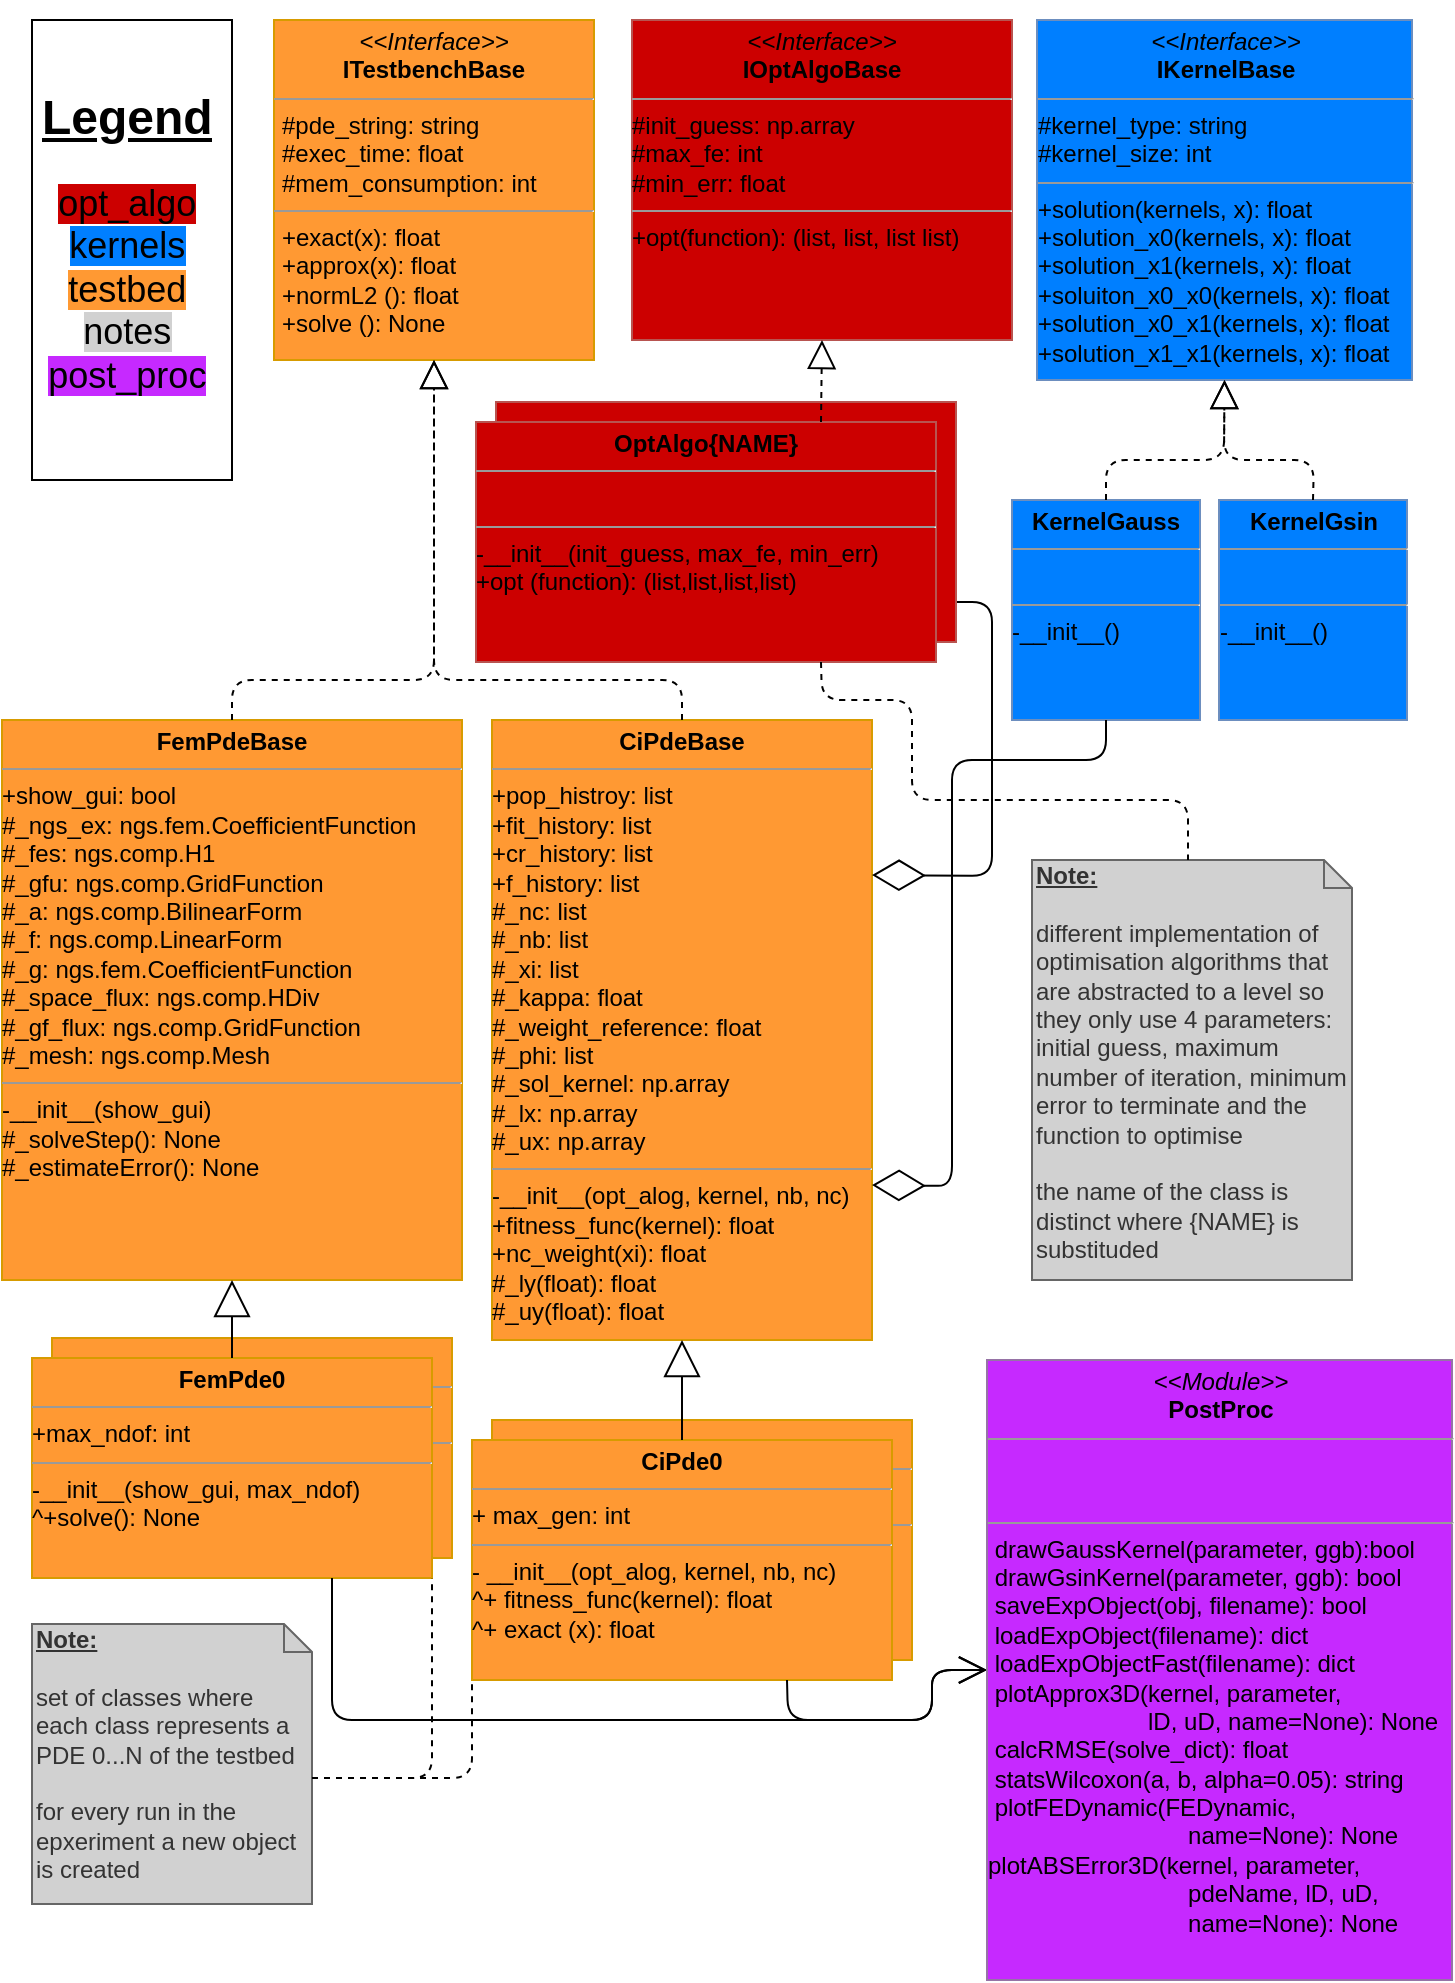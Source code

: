 <mxfile version="13.3.9" type="device"><diagram name="Page-1" id="c4acf3e9-155e-7222-9cf6-157b1a14988f"><mxGraphModel dx="1087" dy="941" grid="1" gridSize="10" guides="1" tooltips="1" connect="1" arrows="1" fold="1" page="1" pageScale="1" pageWidth="850" pageHeight="1100" background="#ffffff" math="0" shadow="0"><root><mxCell id="0"/><mxCell id="1" parent="0"/><mxCell id="mOhR2xE8CFZFWW8473Mu-9" value="&lt;p style=&quot;margin: 0px ; margin-top: 4px ; text-align: center&quot;&gt;&lt;br&gt;&lt;/p&gt;&lt;hr size=&quot;1&quot;&gt;&lt;div&gt;&lt;br&gt;&lt;/div&gt;&lt;hr size=&quot;1&quot;&gt;&lt;p style=&quot;margin: 0px ; margin-left: 4px&quot;&gt;&lt;br&gt;&lt;/p&gt;" style="verticalAlign=top;align=left;overflow=fill;fontSize=12;fontFamily=Helvetica;html=1;fillColor=#FF9933;strokeColor=#d79b00;" parent="1" vertex="1"><mxGeometry x="270" y="710" width="210" height="120" as="geometry"/></mxCell><mxCell id="mOhR2xE8CFZFWW8473Mu-8" value="&lt;p style=&quot;margin: 0px ; margin-top: 4px ; text-align: center&quot;&gt;&lt;br&gt;&lt;/p&gt;&lt;hr size=&quot;1&quot;&gt;&lt;div&gt;&lt;br&gt;&lt;/div&gt;&lt;hr size=&quot;1&quot;&gt;&lt;p style=&quot;margin: 0px ; margin-left: 4px&quot;&gt;&lt;br&gt;&lt;/p&gt;" style="verticalAlign=top;align=left;overflow=fill;fontSize=12;fontFamily=Helvetica;html=1;fillColor=#FF9933;strokeColor=#d79b00;" parent="1" vertex="1"><mxGeometry x="50" y="669" width="200" height="110" as="geometry"/></mxCell><mxCell id="5d2195bd80daf111-18" value="&lt;p style=&quot;margin: 0px ; margin-top: 4px ; text-align: center&quot;&gt;&lt;i&gt;&amp;lt;&amp;lt;Interface&amp;gt;&amp;gt;&lt;/i&gt;&lt;br&gt;&lt;b&gt;ITestbenchBase&lt;/b&gt;&lt;/p&gt;&lt;hr size=&quot;1&quot;&gt;&lt;p style=&quot;margin: 0px ; margin-left: 4px&quot;&gt;#pde_string: string&lt;br&gt;#exec_time: float&lt;/p&gt;&lt;p style=&quot;margin: 0px ; margin-left: 4px&quot;&gt;#mem_consumption: int&lt;br&gt;&lt;/p&gt;&lt;hr size=&quot;1&quot;&gt;&lt;p style=&quot;margin: 0px ; margin-left: 4px&quot;&gt;+exact(x): float&lt;br&gt;+approx(x): float&lt;/p&gt;&lt;p style=&quot;margin: 0px ; margin-left: 4px&quot;&gt;+normL2 (): float&lt;/p&gt;&lt;p style=&quot;margin: 0px ; margin-left: 4px&quot;&gt;+solve (): None&lt;br&gt;&lt;/p&gt;" style="verticalAlign=top;align=left;overflow=fill;fontSize=12;fontFamily=Helvetica;html=1;rounded=0;shadow=0;comic=0;labelBackgroundColor=none;strokeWidth=1;fillColor=#FF9933;strokeColor=#d79b00;" parent="1" vertex="1"><mxGeometry x="161" y="10" width="160" height="170" as="geometry"/></mxCell><mxCell id="OqN1oSKdxXawtuKfXdIL-16" value="&lt;p style=&quot;margin: 0px ; margin-top: 4px ; text-align: center&quot;&gt;&lt;i&gt;&amp;lt;&amp;lt;Interface&amp;gt;&amp;gt;&lt;/i&gt;&lt;br&gt;&lt;b&gt;IKernelBase&lt;/b&gt;&lt;/p&gt;&lt;hr size=&quot;1&quot;&gt;&lt;div&gt;#kernel_type: string&lt;/div&gt;&lt;div&gt;#kernel_size: int&lt;/div&gt;&lt;hr size=&quot;1&quot;&gt;&lt;div&gt;+solution(kernels, x): float&lt;/div&gt;&lt;div&gt;+solution_x0(kernels, x): float&lt;br&gt;&lt;/div&gt;&lt;div&gt;+solution_x1(kernels, x): float&lt;br&gt;&lt;/div&gt;&lt;div&gt;+soluiton_x0_x0(kernels, x): float&lt;br&gt;&lt;/div&gt;&lt;div&gt;+solution_x0_x1(kernels, x): float&lt;br&gt;&lt;/div&gt;&lt;div&gt;+solution_x1_x1(kernels, x): float&lt;/div&gt;" style="verticalAlign=top;align=left;overflow=fill;fontSize=12;fontFamily=Helvetica;html=1;rounded=0;shadow=0;comic=0;labelBackgroundColor=none;strokeWidth=1;fillColor=#007FFF;strokeColor=#6c8ebf;" parent="1" vertex="1"><mxGeometry x="542.5" y="10" width="187.5" height="180" as="geometry"/></mxCell><mxCell id="xsPXz_OzfztTlI7cCrGP-11" value="&lt;p style=&quot;margin: 0px ; margin-top: 4px ; text-align: center&quot;&gt;&lt;b&gt;FemPdeBase&lt;/b&gt;&lt;br&gt;&lt;/p&gt;&lt;hr size=&quot;1&quot;&gt;&lt;div&gt;+show_gui: bool &lt;br&gt;&lt;/div&gt;&lt;div&gt;#_ngs_ex: ngs.fem.CoefficientFunction&lt;br&gt;&lt;/div&gt;&lt;div&gt;#_fes: ngs.comp.H1&lt;br&gt;&lt;/div&gt;&lt;div&gt;#_gfu: ngs.comp.GridFunction&lt;br&gt;&lt;/div&gt;&lt;div&gt;#_a: ngs.comp.BilinearForm&lt;br&gt;&lt;/div&gt;&lt;div&gt;#_f: ngs.comp.LinearForm&lt;br&gt;&lt;/div&gt;&lt;div&gt;#_g: ngs.fem.CoefficientFunction&lt;br&gt;&lt;/div&gt;&lt;div&gt;#_space_flux: ngs.comp.HDiv&lt;br&gt;&lt;/div&gt;&lt;div&gt;#_gf_flux: ngs.comp.GridFunction&lt;br&gt;&lt;/div&gt;&lt;div&gt;#_mesh: ngs.comp.Mesh&lt;/div&gt;&lt;hr size=&quot;1&quot;&gt;&lt;div&gt;-__init__(show_gui)&lt;/div&gt;&lt;div&gt;#_solveStep(): None&lt;br&gt;&lt;/div&gt;&lt;div&gt;#_estimateError(): None &lt;br&gt;&lt;/div&gt;" style="verticalAlign=top;align=left;overflow=fill;fontSize=12;fontFamily=Helvetica;html=1;fillColor=#FF9933;strokeColor=#d79b00;" parent="1" vertex="1"><mxGeometry x="25" y="360" width="230" height="280" as="geometry"/></mxCell><mxCell id="xsPXz_OzfztTlI7cCrGP-12" value="&lt;p style=&quot;margin: 0px ; margin-top: 4px ; text-align: center&quot;&gt;&lt;b&gt;CiPdeBase&lt;/b&gt;&lt;br&gt;&lt;/p&gt;&lt;hr size=&quot;1&quot;&gt;&lt;div&gt;+pop_histroy: list&lt;/div&gt;&lt;div&gt;+fit_history: list&lt;br&gt;&lt;/div&gt;&lt;div&gt;+cr_history: list&lt;br&gt;&lt;/div&gt;&lt;div&gt;+f_history: list&lt;br&gt;&lt;/div&gt;&lt;div&gt;#_nc: list&lt;br&gt;&lt;/div&gt;&lt;div&gt;#_nb: list&lt;br&gt;&lt;/div&gt;&lt;div&gt;#_xi: list&lt;br&gt;&lt;/div&gt;&lt;div&gt;#_kappa: float&lt;br&gt;&lt;/div&gt;&lt;div&gt;#_weight_reference: float&lt;br&gt;&lt;/div&gt;&lt;div&gt;#_phi: list&lt;br&gt;&lt;/div&gt;&lt;div&gt;#_sol_kernel: np.array&lt;br&gt;&lt;/div&gt;&lt;div&gt;#_lx: np.array&lt;br&gt;&lt;/div&gt;&lt;div&gt;#_ux: np.array&lt;/div&gt;&lt;hr size=&quot;1&quot;&gt;&lt;div&gt;-__init__(opt_alog, kernel, nb, nc)&lt;/div&gt;&lt;div&gt;+fitness_func(kernel): float&lt;/div&gt;&lt;div&gt;+nc_weight(xi): float&lt;br&gt;&lt;/div&gt;&lt;div&gt;#_ly(float): float&lt;br&gt;&lt;/div&gt;&lt;div&gt;#_uy(float): float&lt;/div&gt;" style="verticalAlign=top;align=left;overflow=fill;fontSize=12;fontFamily=Helvetica;html=1;fillColor=#FF9933;strokeColor=#d79b00;" parent="1" vertex="1"><mxGeometry x="270" y="360" width="190" height="310" as="geometry"/></mxCell><mxCell id="xsPXz_OzfztTlI7cCrGP-13" value="" style="endArrow=block;dashed=1;endFill=0;endSize=12;html=1;exitX=0.5;exitY=0;exitDx=0;exitDy=0;entryX=0.5;entryY=1;entryDx=0;entryDy=0;" parent="1" source="xsPXz_OzfztTlI7cCrGP-11" target="5d2195bd80daf111-18" edge="1"><mxGeometry width="160" relative="1" as="geometry"><mxPoint x="82" y="640" as="sourcePoint"/><mxPoint x="162" y="200" as="targetPoint"/><Array as="points"><mxPoint x="140" y="340"/><mxPoint x="241" y="340"/></Array></mxGeometry></mxCell><mxCell id="xsPXz_OzfztTlI7cCrGP-14" value="" style="endArrow=block;dashed=1;endFill=0;endSize=12;html=1;exitX=0.5;exitY=0;exitDx=0;exitDy=0;entryX=0.5;entryY=1;entryDx=0;entryDy=0;" parent="1" source="xsPXz_OzfztTlI7cCrGP-12" target="5d2195bd80daf111-18" edge="1"><mxGeometry width="160" relative="1" as="geometry"><mxPoint x="132" y="690" as="sourcePoint"/><mxPoint x="292" y="690" as="targetPoint"/><Array as="points"><mxPoint x="365" y="340"/><mxPoint x="241" y="340"/></Array></mxGeometry></mxCell><mxCell id="xsPXz_OzfztTlI7cCrGP-15" value="&lt;p style=&quot;margin: 0px ; margin-top: 4px ; text-align: center&quot;&gt;&lt;b&gt;KernelGauss&lt;/b&gt;&lt;br&gt;&lt;/p&gt;&lt;hr size=&quot;1&quot;&gt;&lt;div&gt;&lt;br&gt;&lt;/div&gt;&lt;hr size=&quot;1&quot;&gt;-__init__()" style="verticalAlign=top;align=left;overflow=fill;fontSize=12;fontFamily=Helvetica;html=1;fillColor=#007FFF;strokeColor=#6c8ebf;" parent="1" vertex="1"><mxGeometry x="530" y="250" width="94" height="110" as="geometry"/></mxCell><mxCell id="xsPXz_OzfztTlI7cCrGP-19" value="&lt;div&gt;&lt;u&gt;&lt;b&gt;Note: &lt;/b&gt;&lt;br&gt;&lt;/u&gt;&lt;/div&gt;&lt;div&gt;&lt;u&gt;&lt;/u&gt;&lt;br&gt;&lt;/div&gt;&lt;div&gt;set of classes where each class represents a &lt;br&gt;&lt;/div&gt;&lt;div&gt;PDE 0...N of the testbed&lt;/div&gt;&lt;div&gt;&lt;br&gt;&lt;/div&gt;&lt;div&gt;for every run in the epxeriment a new object is created&lt;br&gt;&lt;/div&gt;" style="shape=note;whiteSpace=wrap;html=1;size=14;verticalAlign=top;align=left;spacingTop=-6;fillColor=#D1D1D1;strokeColor=#666666;fontColor=#333333;" parent="1" vertex="1"><mxGeometry x="40" y="812" width="140" height="140" as="geometry"/></mxCell><mxCell id="_FakmQh8LEeZEkgtfWAc-1" value="" style="endArrow=diamondThin;endFill=0;endSize=24;html=1;entryX=1;entryY=0.25;entryDx=0;entryDy=0;exitX=1;exitY=0.75;exitDx=0;exitDy=0;" parent="1" source="ZzWrm3ZySU144fqTAeIb-2" target="xsPXz_OzfztTlI7cCrGP-12" edge="1"><mxGeometry width="160" relative="1" as="geometry"><mxPoint x="550" y="410" as="sourcePoint"/><mxPoint x="452" y="310" as="targetPoint"/><Array as="points"><mxPoint x="520" y="301"/><mxPoint x="520" y="438"/></Array></mxGeometry></mxCell><mxCell id="mOhR2xE8CFZFWW8473Mu-2" value="&lt;p style=&quot;margin: 0px ; margin-top: 4px ; text-align: center&quot;&gt;&lt;b&gt;FemPde0&lt;/b&gt;&lt;br&gt;&lt;/p&gt;&lt;hr size=&quot;1&quot;&gt;&lt;div&gt;+max_ndof: int&lt;br&gt;&lt;/div&gt;&lt;hr size=&quot;1&quot;&gt;&lt;div&gt;-__init__(show_gui, max_ndof)&lt;/div&gt;&lt;div&gt;^+solve(): None&lt;/div&gt;" style="verticalAlign=top;align=left;overflow=fill;fontSize=12;fontFamily=Helvetica;html=1;fillColor=#FF9933;strokeColor=#d79b00;" parent="1" vertex="1"><mxGeometry x="40" y="679" width="200" height="110" as="geometry"/></mxCell><mxCell id="mOhR2xE8CFZFWW8473Mu-3" value="" style="endArrow=block;endSize=16;endFill=0;html=1;exitX=0.5;exitY=0;exitDx=0;exitDy=0;entryX=0.5;entryY=1;entryDx=0;entryDy=0;" parent="1" source="mOhR2xE8CFZFWW8473Mu-2" target="xsPXz_OzfztTlI7cCrGP-11" edge="1"><mxGeometry x="-0.143" y="30" width="160" relative="1" as="geometry"><mxPoint x="322" y="640" as="sourcePoint"/><mxPoint x="112" y="580" as="targetPoint"/><mxPoint as="offset"/></mxGeometry></mxCell><mxCell id="mOhR2xE8CFZFWW8473Mu-4" value="&lt;p style=&quot;margin: 0px ; margin-top: 4px ; text-align: center&quot;&gt;&lt;b&gt;CiPde0&lt;/b&gt;&lt;br&gt;&lt;/p&gt;&lt;hr size=&quot;1&quot;&gt;&lt;div&gt;+ max_gen: int&lt;br&gt;&lt;/div&gt;&lt;hr size=&quot;1&quot;&gt;&lt;div&gt;- __init__(opt_alog, kernel, nb, nc)&lt;/div&gt;&lt;div&gt;^+ fitness_func(kernel): float&lt;br&gt;&lt;/div&gt;&lt;div&gt;^+ exact (x): float&lt;br&gt;&lt;/div&gt;&lt;div&gt;&lt;br&gt;&lt;/div&gt;" style="verticalAlign=top;align=left;overflow=fill;fontSize=12;fontFamily=Helvetica;html=1;fillColor=#FF9933;strokeColor=#d79b00;" parent="1" vertex="1"><mxGeometry x="260" y="720" width="210" height="120" as="geometry"/></mxCell><mxCell id="mOhR2xE8CFZFWW8473Mu-5" value="" style="endArrow=block;endSize=16;endFill=0;html=1;entryX=0.5;entryY=1;entryDx=0;entryDy=0;exitX=0.5;exitY=0;exitDx=0;exitDy=0;" parent="1" source="mOhR2xE8CFZFWW8473Mu-4" target="xsPXz_OzfztTlI7cCrGP-12" edge="1"><mxGeometry x="-0.143" y="30" width="160" relative="1" as="geometry"><mxPoint x="347" y="620" as="sourcePoint"/><mxPoint x="442" y="590" as="targetPoint"/><mxPoint as="offset"/></mxGeometry></mxCell><mxCell id="mOhR2xE8CFZFWW8473Mu-6" value="" style="endArrow=none;dashed=1;html=1;exitX=0;exitY=0;exitDx=140;exitDy=77;exitPerimeter=0;entryX=0;entryY=1;entryDx=0;entryDy=0;" parent="1" source="xsPXz_OzfztTlI7cCrGP-19" target="mOhR2xE8CFZFWW8473Mu-4" edge="1"><mxGeometry width="50" height="50" relative="1" as="geometry"><mxPoint x="422" y="820" as="sourcePoint"/><mxPoint x="472" y="770" as="targetPoint"/><Array as="points"><mxPoint x="260" y="889"/></Array></mxGeometry></mxCell><mxCell id="ZzWrm3ZySU144fqTAeIb-1" value="&lt;p style=&quot;margin: 0px ; margin-top: 4px ; text-align: center&quot;&gt;&lt;i&gt;&amp;lt;&amp;lt;Interface&amp;gt;&amp;gt;&lt;/i&gt;&lt;br&gt;&lt;b&gt;IOptAlgoBase&lt;/b&gt;&lt;/p&gt;&lt;hr size=&quot;1&quot;&gt;&lt;div&gt;#init_guess: np.array&lt;/div&gt;&lt;div&gt;#max_fe: int&lt;br&gt;&lt;/div&gt;&lt;div&gt;#min_err: float&lt;br&gt;&lt;/div&gt;&lt;hr size=&quot;1&quot;&gt;+opt(function): (list, list, list list)" style="verticalAlign=top;align=left;overflow=fill;fontSize=12;fontFamily=Helvetica;html=1;rounded=0;shadow=0;comic=0;labelBackgroundColor=none;strokeWidth=1;fillColor=#CC0000;strokeColor=#b85450;" parent="1" vertex="1"><mxGeometry x="340" y="10" width="190" height="160" as="geometry"/></mxCell><mxCell id="ZzWrm3ZySU144fqTAeIb-3" value="" style="endArrow=diamondThin;endFill=0;endSize=24;html=1;entryX=1;entryY=0.75;entryDx=0;entryDy=0;exitX=0.5;exitY=1;exitDx=0;exitDy=0;" parent="1" source="xsPXz_OzfztTlI7cCrGP-15" target="xsPXz_OzfztTlI7cCrGP-12" edge="1"><mxGeometry width="160" relative="1" as="geometry"><mxPoint x="480" y="650" as="sourcePoint"/><mxPoint x="640" y="650" as="targetPoint"/><Array as="points"><mxPoint x="577" y="380"/><mxPoint x="500" y="380"/><mxPoint x="500" y="593"/></Array></mxGeometry></mxCell><mxCell id="ZzWrm3ZySU144fqTAeIb-4" value="" style="verticalAlign=top;align=left;overflow=fill;fontSize=12;fontFamily=Helvetica;html=1;fillColor=#CC0000;strokeColor=#b85450;" parent="1" vertex="1"><mxGeometry x="272" y="201" width="230" height="120" as="geometry"/></mxCell><mxCell id="ZzWrm3ZySU144fqTAeIb-2" value="&lt;p style=&quot;margin: 0px ; margin-top: 4px ; text-align: center&quot;&gt;&lt;b&gt;OptAlgo{NAME}&lt;/b&gt;&lt;br&gt;&lt;/p&gt;&lt;hr size=&quot;1&quot;&gt;&lt;div&gt;&lt;br&gt;&lt;/div&gt;&lt;hr size=&quot;1&quot;&gt;&lt;div&gt;-__init__(init_guess, max_fe, min_err)&lt;/div&gt;&lt;div&gt;+opt (function): (list,list,list,list)&lt;/div&gt;&lt;p style=&quot;margin: 0px ; margin-left: 4px&quot;&gt;&lt;br&gt;&lt;/p&gt;" style="verticalAlign=top;align=left;overflow=fill;fontSize=12;fontFamily=Helvetica;html=1;fillColor=#CC0000;strokeColor=#b85450;" parent="1" vertex="1"><mxGeometry x="262" y="211" width="230" height="120" as="geometry"/></mxCell><mxCell id="ZzWrm3ZySU144fqTAeIb-5" value="&lt;div&gt;&lt;u&gt;&lt;b&gt;Note: &lt;/b&gt;&lt;br&gt;&lt;/u&gt;&lt;/div&gt;&lt;div&gt;&lt;br&gt;&lt;/div&gt;&lt;div&gt;different implementation of&amp;nbsp;&lt;/div&gt;&lt;div&gt;optimisation algorithms that &lt;br&gt;&lt;/div&gt;&lt;div&gt;are abstracted to a level so they only use 4 parameters: initial guess, maximum number of iteration, minimum error to terminate and the function to optimise&lt;/div&gt;&lt;div&gt;&lt;br&gt;&lt;/div&gt;&lt;div&gt;the name of the class is distinct where {NAME} is substituded&lt;br&gt;&lt;/div&gt;&lt;div&gt;&lt;br&gt;&lt;/div&gt;" style="shape=note;whiteSpace=wrap;html=1;size=14;verticalAlign=top;align=left;spacingTop=-6;fillColor=#D1D1D1;strokeColor=#666666;fontColor=#333333;" parent="1" vertex="1"><mxGeometry x="540" y="430" width="160" height="210" as="geometry"/></mxCell><mxCell id="ZzWrm3ZySU144fqTAeIb-6" value="" style="endArrow=block;dashed=1;endFill=0;endSize=12;html=1;entryX=0.5;entryY=1;entryDx=0;entryDy=0;exitX=0.75;exitY=0;exitDx=0;exitDy=0;" parent="1" source="ZzWrm3ZySU144fqTAeIb-2" target="ZzWrm3ZySU144fqTAeIb-1" edge="1"><mxGeometry width="160" relative="1" as="geometry"><mxPoint x="530" y="240" as="sourcePoint"/><mxPoint x="732" y="210" as="targetPoint"/><Array as="points"/></mxGeometry></mxCell><mxCell id="ZzWrm3ZySU144fqTAeIb-7" value="" style="endArrow=none;dashed=1;html=1;entryX=0;entryY=0;entryDx=78;entryDy=0;entryPerimeter=0;exitX=0.75;exitY=1;exitDx=0;exitDy=0;" parent="1" source="ZzWrm3ZySU144fqTAeIb-2" target="ZzWrm3ZySU144fqTAeIb-5" edge="1"><mxGeometry width="50" height="50" relative="1" as="geometry"><mxPoint x="490" y="360" as="sourcePoint"/><mxPoint x="650" y="640" as="targetPoint"/><Array as="points"><mxPoint x="435" y="350"/><mxPoint x="480" y="350"/><mxPoint x="480" y="400"/><mxPoint x="618" y="400"/></Array></mxGeometry></mxCell><mxCell id="ZzWrm3ZySU144fqTAeIb-8" value="&lt;h1 align=&quot;center&quot;&gt;&lt;br&gt;&lt;u&gt;Legend&lt;/u&gt;&lt;br&gt;&lt;/h1&gt;&lt;p style=&quot;font-size: 18px&quot; align=&quot;center&quot;&gt;&lt;span style=&quot;background-color: rgb(204 , 0 , 0)&quot;&gt;opt_algo&lt;/span&gt;&lt;br&gt;&lt;span style=&quot;background-color: rgb(0 , 127 , 255)&quot;&gt;kernels&lt;/span&gt;&lt;br&gt;&lt;span style=&quot;background-color: rgb(255 , 153 , 51)&quot;&gt;testbed&lt;/span&gt;&lt;br&gt;&lt;span style=&quot;background-color: rgb(209 , 209 , 209)&quot;&gt;notes&lt;/span&gt;&lt;br&gt;&lt;span style=&quot;background-color: rgb(198 , 41 , 255)&quot;&gt;post_proc&lt;/span&gt;&lt;br&gt;&lt;/p&gt;" style="text;html=1;strokeColor=#000000;fillColor=none;spacing=5;spacingTop=-20;whiteSpace=wrap;overflow=hidden;rounded=0;" parent="1" vertex="1"><mxGeometry x="40" y="10" width="100" height="230" as="geometry"/></mxCell><mxCell id="O7FxV-ty-cSQEr6K26pW-2" value="" style="endArrow=block;dashed=1;endFill=0;endSize=12;html=1;exitX=0.5;exitY=0;exitDx=0;exitDy=0;entryX=0.5;entryY=1;entryDx=0;entryDy=0;" parent="1" source="xsPXz_OzfztTlI7cCrGP-15" target="OqN1oSKdxXawtuKfXdIL-16" edge="1"><mxGeometry width="160" relative="1" as="geometry"><mxPoint x="495" y="250" as="sourcePoint"/><mxPoint x="690" y="210" as="targetPoint"/><Array as="points"><mxPoint x="577" y="230"/><mxPoint x="636" y="230"/></Array></mxGeometry></mxCell><mxCell id="O7FxV-ty-cSQEr6K26pW-4" value="" style="endArrow=open;endFill=1;endSize=12;html=1;exitX=0.75;exitY=1;exitDx=0;exitDy=0;entryX=0;entryY=0.5;entryDx=0;entryDy=0;" parent="1" source="mOhR2xE8CFZFWW8473Mu-4" target="uOPe14mfxpZ8FUBENCYt-1" edge="1"><mxGeometry width="160" relative="1" as="geometry"><mxPoint x="390" y="850" as="sourcePoint"/><mxPoint x="510" y="810" as="targetPoint"/><Array as="points"><mxPoint x="418" y="860"/><mxPoint x="490" y="860"/><mxPoint x="490" y="835"/></Array></mxGeometry></mxCell><mxCell id="O7FxV-ty-cSQEr6K26pW-5" value="" style="endArrow=open;endFill=1;endSize=12;html=1;exitX=0.75;exitY=1;exitDx=0;exitDy=0;entryX=0;entryY=0.5;entryDx=0;entryDy=0;" parent="1" source="mOhR2xE8CFZFWW8473Mu-2" target="uOPe14mfxpZ8FUBENCYt-1" edge="1"><mxGeometry width="160" relative="1" as="geometry"><mxPoint x="320" y="942.5" as="sourcePoint"/><mxPoint x="510" y="810" as="targetPoint"/><Array as="points"><mxPoint x="190" y="860"/><mxPoint x="490" y="860"/><mxPoint x="490" y="835"/></Array></mxGeometry></mxCell><mxCell id="uOPe14mfxpZ8FUBENCYt-1" value="&lt;p style=&quot;margin: 0px ; margin-top: 4px ; text-align: center&quot;&gt;&lt;i&gt;&amp;lt;&amp;lt;Module&amp;gt;&amp;gt;&lt;/i&gt;&lt;br&gt;&lt;b&gt;PostProc&lt;/b&gt;&lt;/p&gt;&lt;hr size=&quot;1&quot;&gt;&lt;p style=&quot;margin: 0px ; margin-left: 4px&quot;&gt;&lt;br&gt;&lt;/p&gt;&lt;p style=&quot;margin: 0px ; margin-left: 4px&quot;&gt;&lt;br&gt;&lt;/p&gt;&lt;hr size=&quot;1&quot;&gt;&lt;div&gt;&amp;nbsp;drawGaussKernel(parameter, ggb):bool&lt;/div&gt;&lt;div&gt;&amp;nbsp;drawGsinKernel(parameter, ggb): bool&lt;/div&gt;&lt;div&gt;&amp;nbsp;saveExpObject(obj, filename): bool&lt;/div&gt;&lt;div&gt;&amp;nbsp;loadExpObject(filename): dict&lt;/div&gt;&lt;div&gt;&amp;nbsp;loadExpObjectFast(filename): dict &lt;br&gt;&lt;/div&gt;&lt;div&gt;&amp;nbsp;plotApprox3D(kernel, parameter, &lt;br&gt;&amp;nbsp;&amp;nbsp;&amp;nbsp;&amp;nbsp;&amp;nbsp;&amp;nbsp;&amp;nbsp;&amp;nbsp;&amp;nbsp;&amp;nbsp;&amp;nbsp;&amp;nbsp;&amp;nbsp;&amp;nbsp;&amp;nbsp;&amp;nbsp;&amp;nbsp;&amp;nbsp;&amp;nbsp;&amp;nbsp;&amp;nbsp;&amp;nbsp;&amp;nbsp; lD, uD, name=None): None&lt;br&gt;&lt;/div&gt;&lt;div&gt;&amp;nbsp;calcRMSE(solve_dict): float&lt;/div&gt;&lt;div&gt;&amp;nbsp;statsWilcoxon(a, b, alpha=0.05): string&lt;/div&gt;&lt;div&gt;&amp;nbsp;plotFEDynamic(FEDynamic, &lt;br&gt;&lt;/div&gt;&lt;div&gt;&amp;nbsp;&amp;nbsp; &amp;nbsp;&amp;nbsp;&amp;nbsp;&amp;nbsp;&amp;nbsp;&amp;nbsp;&amp;nbsp;&amp;nbsp;&amp;nbsp;&amp;nbsp;&amp;nbsp;&amp;nbsp;&amp;nbsp;&amp;nbsp;&amp;nbsp;&amp;nbsp;&amp;nbsp;&amp;nbsp;&amp;nbsp;&amp;nbsp;&amp;nbsp;&amp;nbsp;&amp;nbsp;&amp;nbsp;&amp;nbsp;&amp;nbsp; name=None): None&lt;/div&gt;&lt;div&gt;plotABSError3D(kernel, parameter, &lt;br&gt;&lt;/div&gt;&lt;div&gt;&amp;nbsp;&amp;nbsp;&amp;nbsp;&amp;nbsp;&amp;nbsp;&amp;nbsp;&amp;nbsp;&amp;nbsp;&amp;nbsp;&amp;nbsp;&amp;nbsp;&amp;nbsp;&amp;nbsp;&amp;nbsp;&amp;nbsp;&amp;nbsp;&amp;nbsp;&amp;nbsp;&amp;nbsp;&amp;nbsp;&amp;nbsp;&amp;nbsp;&amp;nbsp;&amp;nbsp;&amp;nbsp;&amp;nbsp;&amp;nbsp;&amp;nbsp;&amp;nbsp; pdeName, lD, uD, &lt;br&gt;&lt;/div&gt;&lt;div&gt;&amp;nbsp;&amp;nbsp;&amp;nbsp;&amp;nbsp;&amp;nbsp;&amp;nbsp;&amp;nbsp;&amp;nbsp;&amp;nbsp;&amp;nbsp;&amp;nbsp;&amp;nbsp;&amp;nbsp;&amp;nbsp;&amp;nbsp;&amp;nbsp;&amp;nbsp;&amp;nbsp;&amp;nbsp;&amp;nbsp;&amp;nbsp;&amp;nbsp;&amp;nbsp;&amp;nbsp;&amp;nbsp;&amp;nbsp;&amp;nbsp;&amp;nbsp;&amp;nbsp; name=None): None&lt;br&gt;&lt;/div&gt;&lt;div&gt;&lt;br&gt;&lt;/div&gt;" style="verticalAlign=top;align=left;overflow=fill;fontSize=12;fontFamily=Helvetica;html=1;fillColor=#C629FF;strokeColor=#9673a6;" parent="1" vertex="1"><mxGeometry x="517.5" y="680" width="232.5" height="310" as="geometry"/></mxCell><mxCell id="uOPe14mfxpZ8FUBENCYt-2" value="" style="endArrow=none;dashed=1;html=1;exitX=0;exitY=0;exitDx=140;exitDy=77;exitPerimeter=0;entryX=1;entryY=1;entryDx=0;entryDy=0;" parent="1" source="xsPXz_OzfztTlI7cCrGP-19" target="mOhR2xE8CFZFWW8473Mu-2" edge="1"><mxGeometry width="50" height="50" relative="1" as="geometry"><mxPoint x="230" y="960" as="sourcePoint"/><mxPoint x="425" y="903" as="targetPoint"/><Array as="points"><mxPoint x="240" y="889"/></Array></mxGeometry></mxCell><mxCell id="vh8NkHgrIYIRRfbVV7Ie-2" value="&lt;p style=&quot;margin: 0px ; margin-top: 4px ; text-align: center&quot;&gt;&lt;b&gt;KernelGsin&lt;/b&gt;&lt;br&gt;&lt;/p&gt;&lt;hr size=&quot;1&quot;&gt;&lt;div&gt;&lt;br&gt;&lt;/div&gt;&lt;hr size=&quot;1&quot;&gt;-__init__()" style="verticalAlign=top;align=left;overflow=fill;fontSize=12;fontFamily=Helvetica;html=1;fillColor=#007FFF;strokeColor=#6c8ebf;" parent="1" vertex="1"><mxGeometry x="633.5" y="250" width="94" height="110" as="geometry"/></mxCell><mxCell id="vh8NkHgrIYIRRfbVV7Ie-3" value="" style="endArrow=block;dashed=1;endFill=0;endSize=12;html=1;exitX=0.5;exitY=0;exitDx=0;exitDy=0;entryX=0.5;entryY=1;entryDx=0;entryDy=0;" parent="1" source="vh8NkHgrIYIRRfbVV7Ie-2" target="OqN1oSKdxXawtuKfXdIL-16" edge="1"><mxGeometry width="160" relative="1" as="geometry"><mxPoint x="577" y="250" as="sourcePoint"/><mxPoint x="570" y="210" as="targetPoint"/><Array as="points"><mxPoint x="681" y="230"/><mxPoint x="636" y="230"/></Array></mxGeometry></mxCell></root></mxGraphModel></diagram></mxfile>